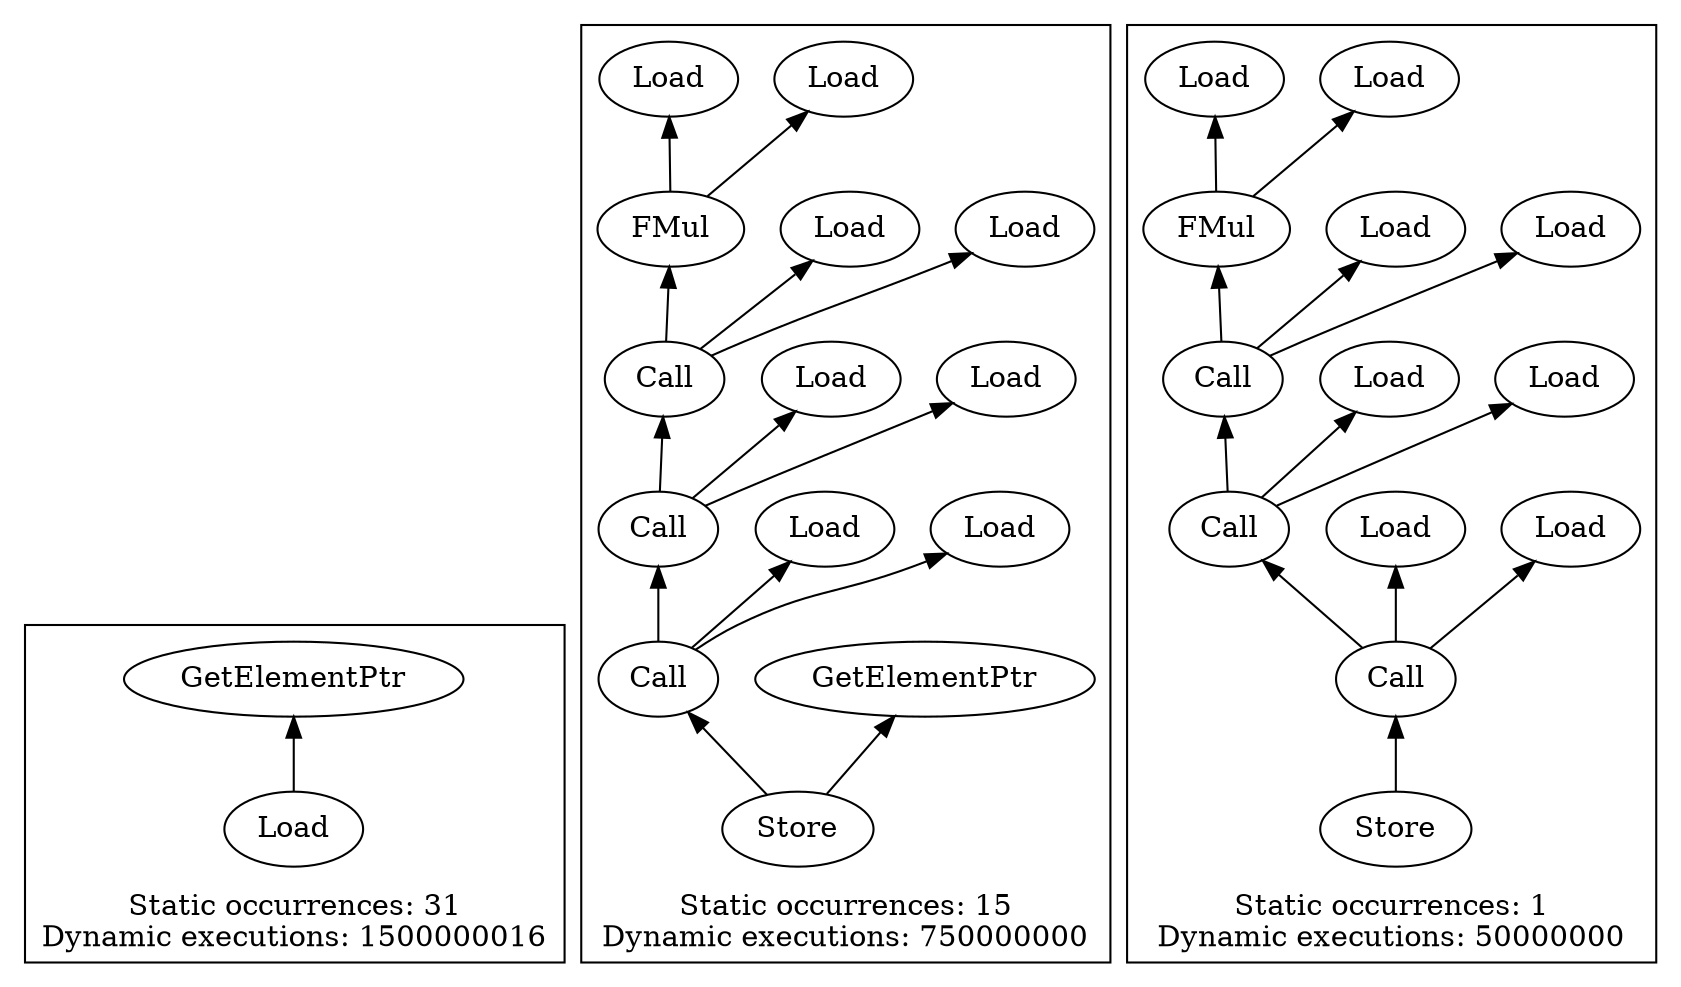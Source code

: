 strict digraph {
rankdir=BT
subgraph {
"0_3" [label="Load"]
"0_2" [label="GetElementPtr"]
"0_3" -> "0_2"
cluster=true
label="Static occurrences: 31\nDynamic executions: 1500000016"
}
subgraph {
"1_29" [label="Call"]
"1_26" [label="Call"]
"1_29" -> "1_26"
"1_23" [label="Call"]
"1_26" -> "1_23"
"1_22" [label="FMul"]
"1_23" -> "1_22"
"1_14" [label="Load"]
"1_29" -> "1_14"
"1_0" [label="Load"]
"1_23" -> "1_0"
"1_19" [label="Load"]
"1_23" -> "1_19"
"1_9" [label="Load"]
"1_26" -> "1_9"
"1_28" [label="Load"]
"1_29" -> "1_28"
"1_25" [label="Load"]
"1_26" -> "1_25"
"1_21" [label="Load"]
"1_22" -> "1_21"
"1_3" [label="Load"]
"1_22" -> "1_3"
"1_128" [label="Store"]
"1_128" -> "1_29"
"1_127" [label="GetElementPtr"]
"1_128" -> "1_127"
cluster=true
label="Static occurrences: 15\nDynamic executions: 750000000"
}
subgraph {
"2_17" [label="Call"]
"2_12" [label="Call"]
"2_17" -> "2_12"
"2_7" [label="Call"]
"2_12" -> "2_7"
"2_6" [label="FMul"]
"2_7" -> "2_6"
"2_16" [label="Load"]
"2_17" -> "2_16"
"2_9" [label="Load"]
"2_12" -> "2_9"
"2_11" [label="Load"]
"2_12" -> "2_11"
"2_0" [label="Load"]
"2_7" -> "2_0"
"2_1" [label="Load"]
"2_7" -> "2_1"
"2_14" [label="Load"]
"2_17" -> "2_14"
"2_3" [label="Load"]
"2_6" -> "2_3"
"2_5" [label="Load"]
"2_6" -> "2_5"
"2_126" [label="Store"]
"2_126" -> "2_17"
cluster=true
label="Static occurrences: 1\nDynamic executions: 50000000"
}
}
